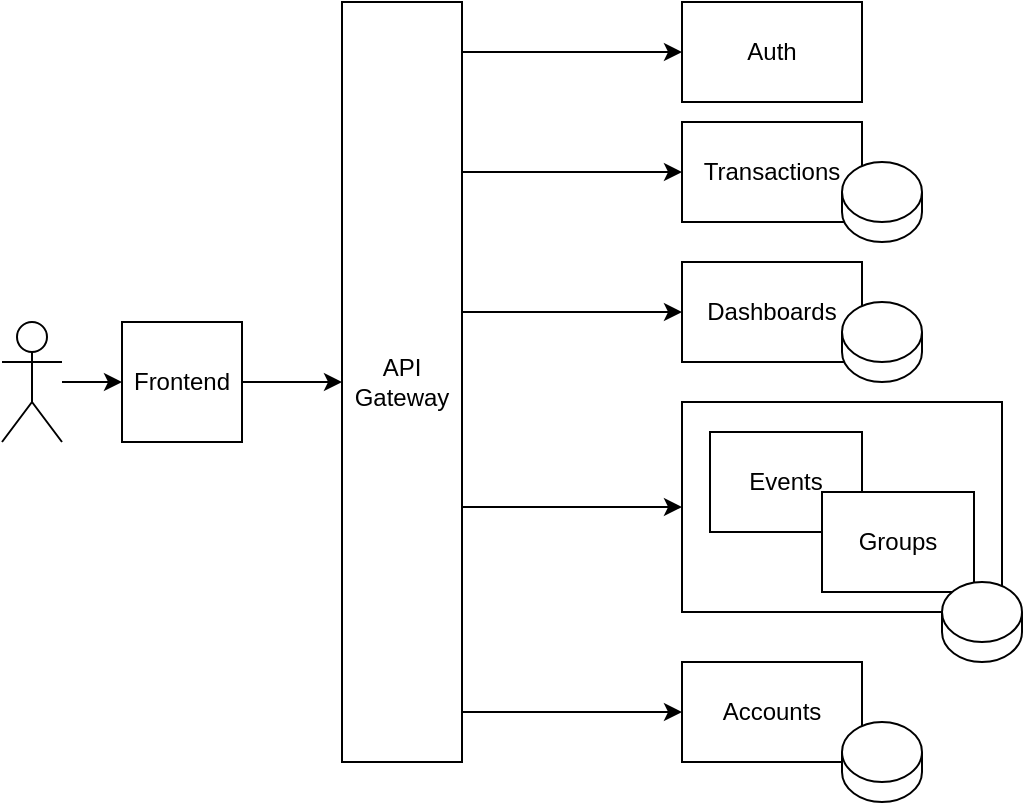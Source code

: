 <mxfile version="15.9.4" type="device"><diagram id="F7Rf1X4LxaCDsuOJSUW7" name="Page-1"><mxGraphModel dx="981" dy="539" grid="1" gridSize="10" guides="1" tooltips="1" connect="1" arrows="1" fold="1" page="1" pageScale="1" pageWidth="827" pageHeight="1169" math="0" shadow="0"><root><mxCell id="0"/><mxCell id="1" parent="0"/><mxCell id="wPWIo60rNej4CDjeYyn5-1" value="" style="shape=umlActor;verticalLabelPosition=bottom;verticalAlign=top;html=1;outlineConnect=0;" vertex="1" parent="1"><mxGeometry x="70" y="360" width="30" height="60" as="geometry"/></mxCell><mxCell id="wPWIo60rNej4CDjeYyn5-4" style="edgeStyle=orthogonalEdgeStyle;rounded=0;orthogonalLoop=1;jettySize=auto;html=1;exitX=0;exitY=0.5;exitDx=0;exitDy=0;startArrow=classic;startFill=1;endArrow=none;endFill=0;" edge="1" parent="1" source="wPWIo60rNej4CDjeYyn5-2" target="wPWIo60rNej4CDjeYyn5-1"><mxGeometry relative="1" as="geometry"/></mxCell><mxCell id="wPWIo60rNej4CDjeYyn5-8" style="edgeStyle=orthogonalEdgeStyle;rounded=0;orthogonalLoop=1;jettySize=auto;html=1;exitX=1;exitY=0.5;exitDx=0;exitDy=0;entryX=0;entryY=0.5;entryDx=0;entryDy=0;startArrow=none;startFill=0;endArrow=classic;endFill=1;" edge="1" parent="1" source="wPWIo60rNej4CDjeYyn5-2" target="wPWIo60rNej4CDjeYyn5-5"><mxGeometry relative="1" as="geometry"/></mxCell><mxCell id="wPWIo60rNej4CDjeYyn5-2" value="Frontend" style="rounded=0;whiteSpace=wrap;html=1;" vertex="1" parent="1"><mxGeometry x="130" y="360" width="60" height="60" as="geometry"/></mxCell><mxCell id="wPWIo60rNej4CDjeYyn5-17" style="edgeStyle=orthogonalEdgeStyle;rounded=0;orthogonalLoop=1;jettySize=auto;html=1;entryX=0;entryY=0.5;entryDx=0;entryDy=0;startArrow=none;startFill=0;endArrow=classic;endFill=1;" edge="1" parent="1" source="wPWIo60rNej4CDjeYyn5-5" target="wPWIo60rNej4CDjeYyn5-9"><mxGeometry relative="1" as="geometry"><Array as="points"><mxPoint x="320" y="555"/><mxPoint x="320" y="555"/></Array></mxGeometry></mxCell><mxCell id="wPWIo60rNej4CDjeYyn5-18" style="edgeStyle=orthogonalEdgeStyle;rounded=0;orthogonalLoop=1;jettySize=auto;html=1;entryX=0;entryY=0.5;entryDx=0;entryDy=0;startArrow=none;startFill=0;endArrow=classic;endFill=1;" edge="1" parent="1" source="wPWIo60rNej4CDjeYyn5-5" target="wPWIo60rNej4CDjeYyn5-12"><mxGeometry relative="1" as="geometry"><Array as="points"><mxPoint x="355" y="453"/></Array></mxGeometry></mxCell><mxCell id="wPWIo60rNej4CDjeYyn5-20" style="edgeStyle=orthogonalEdgeStyle;rounded=0;orthogonalLoop=1;jettySize=auto;html=1;entryX=0;entryY=0.5;entryDx=0;entryDy=0;startArrow=none;startFill=0;endArrow=classic;endFill=1;" edge="1" parent="1" source="wPWIo60rNej4CDjeYyn5-5" target="wPWIo60rNej4CDjeYyn5-19"><mxGeometry relative="1" as="geometry"><Array as="points"><mxPoint x="330" y="355"/><mxPoint x="330" y="355"/></Array></mxGeometry></mxCell><mxCell id="wPWIo60rNej4CDjeYyn5-23" style="edgeStyle=orthogonalEdgeStyle;rounded=0;orthogonalLoop=1;jettySize=auto;html=1;entryX=0;entryY=0.5;entryDx=0;entryDy=0;startArrow=none;startFill=0;endArrow=classic;endFill=1;" edge="1" parent="1" source="wPWIo60rNej4CDjeYyn5-5" target="wPWIo60rNej4CDjeYyn5-22"><mxGeometry relative="1" as="geometry"><Array as="points"><mxPoint x="330" y="285"/><mxPoint x="330" y="285"/></Array></mxGeometry></mxCell><mxCell id="wPWIo60rNej4CDjeYyn5-25" style="edgeStyle=orthogonalEdgeStyle;rounded=0;orthogonalLoop=1;jettySize=auto;html=1;entryX=0;entryY=0.5;entryDx=0;entryDy=0;startArrow=none;startFill=0;endArrow=classic;endFill=1;" edge="1" parent="1" source="wPWIo60rNej4CDjeYyn5-5" target="wPWIo60rNej4CDjeYyn5-24"><mxGeometry relative="1" as="geometry"><Array as="points"><mxPoint x="330" y="225"/><mxPoint x="330" y="225"/></Array></mxGeometry></mxCell><mxCell id="wPWIo60rNej4CDjeYyn5-5" value="API&lt;br&gt;Gateway" style="rounded=0;whiteSpace=wrap;html=1;" vertex="1" parent="1"><mxGeometry x="240" y="200" width="60" height="380" as="geometry"/></mxCell><mxCell id="wPWIo60rNej4CDjeYyn5-9" value="Accounts" style="rounded=0;whiteSpace=wrap;html=1;" vertex="1" parent="1"><mxGeometry x="410" y="530" width="90" height="50" as="geometry"/></mxCell><mxCell id="wPWIo60rNej4CDjeYyn5-12" value="" style="rounded=0;whiteSpace=wrap;html=1;" vertex="1" parent="1"><mxGeometry x="410" y="400" width="160" height="105" as="geometry"/></mxCell><mxCell id="wPWIo60rNej4CDjeYyn5-13" value="Events" style="rounded=0;whiteSpace=wrap;html=1;" vertex="1" parent="1"><mxGeometry x="424" y="415" width="76" height="50" as="geometry"/></mxCell><mxCell id="wPWIo60rNej4CDjeYyn5-14" value="Groups" style="rounded=0;whiteSpace=wrap;html=1;" vertex="1" parent="1"><mxGeometry x="480" y="445" width="76" height="50" as="geometry"/></mxCell><mxCell id="wPWIo60rNej4CDjeYyn5-19" value="Dashboards" style="rounded=0;whiteSpace=wrap;html=1;" vertex="1" parent="1"><mxGeometry x="410" y="330" width="90" height="50" as="geometry"/></mxCell><mxCell id="wPWIo60rNej4CDjeYyn5-22" value="Transactions" style="rounded=0;whiteSpace=wrap;html=1;" vertex="1" parent="1"><mxGeometry x="410" y="260" width="90" height="50" as="geometry"/></mxCell><mxCell id="wPWIo60rNej4CDjeYyn5-24" value="Auth" style="rounded=0;whiteSpace=wrap;html=1;" vertex="1" parent="1"><mxGeometry x="410" y="200" width="90" height="50" as="geometry"/></mxCell><mxCell id="wPWIo60rNej4CDjeYyn5-26" value="" style="shape=cylinder3;whiteSpace=wrap;html=1;boundedLbl=1;backgroundOutline=1;size=15;" vertex="1" parent="1"><mxGeometry x="540" y="490" width="40" height="40" as="geometry"/></mxCell><mxCell id="wPWIo60rNej4CDjeYyn5-31" value="" style="shape=cylinder3;whiteSpace=wrap;html=1;boundedLbl=1;backgroundOutline=1;size=15;" vertex="1" parent="1"><mxGeometry x="490" y="560" width="40" height="40" as="geometry"/></mxCell><mxCell id="wPWIo60rNej4CDjeYyn5-32" value="" style="shape=cylinder3;whiteSpace=wrap;html=1;boundedLbl=1;backgroundOutline=1;size=15;" vertex="1" parent="1"><mxGeometry x="490" y="350" width="40" height="40" as="geometry"/></mxCell><mxCell id="wPWIo60rNej4CDjeYyn5-33" value="" style="shape=cylinder3;whiteSpace=wrap;html=1;boundedLbl=1;backgroundOutline=1;size=15;" vertex="1" parent="1"><mxGeometry x="490" y="280" width="40" height="40" as="geometry"/></mxCell></root></mxGraphModel></diagram></mxfile>